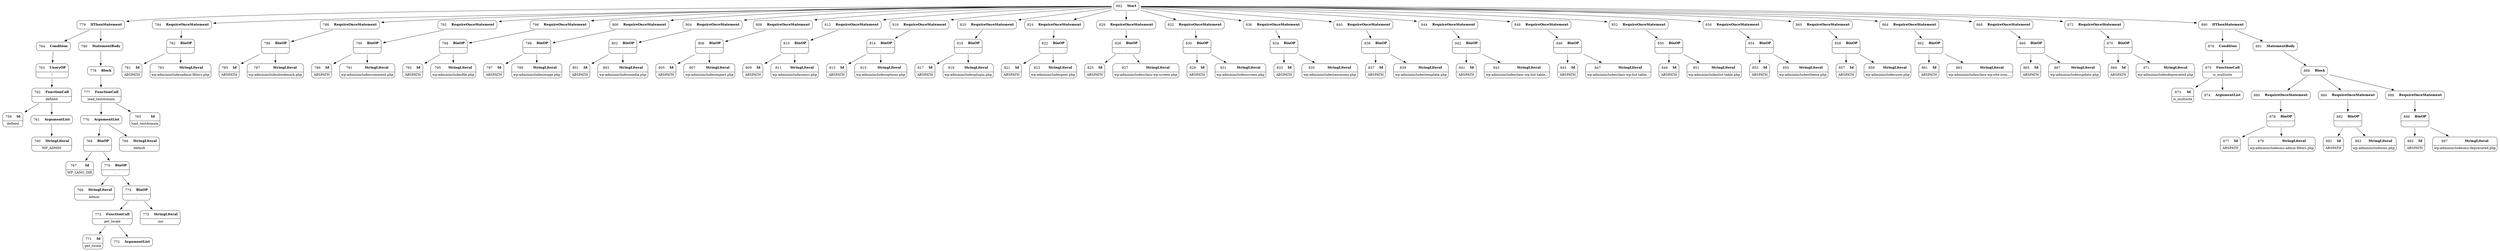 digraph ast {
node [shape=none];
768 [label=<<TABLE border='1' cellspacing='0' cellpadding='10' style='rounded' ><TR><TD border='0'>768</TD><TD border='0'><B>BinOP</B></TD></TR><HR/><TR><TD border='0' cellpadding='5' colspan='2'>.</TD></TR></TABLE>>];
768 -> 767 [weight=2];
768 -> 770 [weight=2];
769 [label=<<TABLE border='1' cellspacing='0' cellpadding='10' style='rounded' ><TR><TD border='0'>769</TD><TD border='0'><B>StringLiteral</B></TD></TR><HR/><TR><TD border='0' cellpadding='5' colspan='2'>admin-</TD></TR></TABLE>>];
770 [label=<<TABLE border='1' cellspacing='0' cellpadding='10' style='rounded' ><TR><TD border='0'>770</TD><TD border='0'><B>BinOP</B></TD></TR><HR/><TR><TD border='0' cellpadding='5' colspan='2'>.</TD></TR></TABLE>>];
770 -> 769 [weight=2];
770 -> 774 [weight=2];
771 [label=<<TABLE border='1' cellspacing='0' cellpadding='10' style='rounded' ><TR><TD border='0'>771</TD><TD border='0'><B>Id</B></TD></TR><HR/><TR><TD border='0' cellpadding='5' colspan='2'>get_locale</TD></TR></TABLE>>];
772 [label=<<TABLE border='1' cellspacing='0' cellpadding='10' style='rounded' ><TR><TD border='0'>772</TD><TD border='0'><B>ArgumentList</B></TD></TR></TABLE>>];
773 [label=<<TABLE border='1' cellspacing='0' cellpadding='10' style='rounded' ><TR><TD border='0'>773</TD><TD border='0'><B>FunctionCall</B></TD></TR><HR/><TR><TD border='0' cellpadding='5' colspan='2'>get_locale</TD></TR></TABLE>>];
773 -> 771 [weight=2];
773 -> 772 [weight=2];
774 [label=<<TABLE border='1' cellspacing='0' cellpadding='10' style='rounded' ><TR><TD border='0'>774</TD><TD border='0'><B>BinOP</B></TD></TR><HR/><TR><TD border='0' cellpadding='5' colspan='2'>.</TD></TR></TABLE>>];
774 -> 773 [weight=2];
774 -> 775 [weight=2];
775 [label=<<TABLE border='1' cellspacing='0' cellpadding='10' style='rounded' ><TR><TD border='0'>775</TD><TD border='0'><B>StringLiteral</B></TD></TR><HR/><TR><TD border='0' cellpadding='5' colspan='2'>.mo</TD></TR></TABLE>>];
776 [label=<<TABLE border='1' cellspacing='0' cellpadding='10' style='rounded' ><TR><TD border='0'>776</TD><TD border='0'><B>ArgumentList</B></TD></TR></TABLE>>];
776 -> 766 [weight=2];
776 -> 768 [weight=2];
777 [label=<<TABLE border='1' cellspacing='0' cellpadding='10' style='rounded' ><TR><TD border='0'>777</TD><TD border='0'><B>FunctionCall</B></TD></TR><HR/><TR><TD border='0' cellpadding='5' colspan='2'>load_textdomain</TD></TR></TABLE>>];
777 -> 765 [weight=2];
777 -> 776 [weight=2];
778 [label=<<TABLE border='1' cellspacing='0' cellpadding='10' style='rounded' ><TR><TD border='0'>778</TD><TD border='0'><B>Block</B></TD></TR></TABLE>>];
778 -> 777 [weight=2];
779 [label=<<TABLE border='1' cellspacing='0' cellpadding='10' style='rounded' ><TR><TD border='0'>779</TD><TD border='0'><B>IfThenStatement</B></TD></TR></TABLE>>];
779 -> 764 [weight=2];
779 -> 780 [weight=2];
780 [label=<<TABLE border='1' cellspacing='0' cellpadding='10' style='rounded' ><TR><TD border='0'>780</TD><TD border='0'><B>StatementBody</B></TD></TR></TABLE>>];
780 -> 778 [weight=2];
781 [label=<<TABLE border='1' cellspacing='0' cellpadding='10' style='rounded' ><TR><TD border='0'>781</TD><TD border='0'><B>Id</B></TD></TR><HR/><TR><TD border='0' cellpadding='5' colspan='2'>ABSPATH</TD></TR></TABLE>>];
782 [label=<<TABLE border='1' cellspacing='0' cellpadding='10' style='rounded' ><TR><TD border='0'>782</TD><TD border='0'><B>BinOP</B></TD></TR><HR/><TR><TD border='0' cellpadding='5' colspan='2'>.</TD></TR></TABLE>>];
782 -> 781 [weight=2];
782 -> 783 [weight=2];
783 [label=<<TABLE border='1' cellspacing='0' cellpadding='10' style='rounded' ><TR><TD border='0'>783</TD><TD border='0'><B>StringLiteral</B></TD></TR><HR/><TR><TD border='0' cellpadding='5' colspan='2'>wp-adminincludesadmin-filters.php</TD></TR></TABLE>>];
784 [label=<<TABLE border='1' cellspacing='0' cellpadding='10' style='rounded' ><TR><TD border='0'>784</TD><TD border='0'><B>RequireOnceStatement</B></TD></TR></TABLE>>];
784 -> 782 [weight=2];
785 [label=<<TABLE border='1' cellspacing='0' cellpadding='10' style='rounded' ><TR><TD border='0'>785</TD><TD border='0'><B>Id</B></TD></TR><HR/><TR><TD border='0' cellpadding='5' colspan='2'>ABSPATH</TD></TR></TABLE>>];
786 [label=<<TABLE border='1' cellspacing='0' cellpadding='10' style='rounded' ><TR><TD border='0'>786</TD><TD border='0'><B>BinOP</B></TD></TR><HR/><TR><TD border='0' cellpadding='5' colspan='2'>.</TD></TR></TABLE>>];
786 -> 785 [weight=2];
786 -> 787 [weight=2];
787 [label=<<TABLE border='1' cellspacing='0' cellpadding='10' style='rounded' ><TR><TD border='0'>787</TD><TD border='0'><B>StringLiteral</B></TD></TR><HR/><TR><TD border='0' cellpadding='5' colspan='2'>wp-adminincludesbookmark.php</TD></TR></TABLE>>];
788 [label=<<TABLE border='1' cellspacing='0' cellpadding='10' style='rounded' ><TR><TD border='0'>788</TD><TD border='0'><B>RequireOnceStatement</B></TD></TR></TABLE>>];
788 -> 786 [weight=2];
789 [label=<<TABLE border='1' cellspacing='0' cellpadding='10' style='rounded' ><TR><TD border='0'>789</TD><TD border='0'><B>Id</B></TD></TR><HR/><TR><TD border='0' cellpadding='5' colspan='2'>ABSPATH</TD></TR></TABLE>>];
790 [label=<<TABLE border='1' cellspacing='0' cellpadding='10' style='rounded' ><TR><TD border='0'>790</TD><TD border='0'><B>BinOP</B></TD></TR><HR/><TR><TD border='0' cellpadding='5' colspan='2'>.</TD></TR></TABLE>>];
790 -> 789 [weight=2];
790 -> 791 [weight=2];
791 [label=<<TABLE border='1' cellspacing='0' cellpadding='10' style='rounded' ><TR><TD border='0'>791</TD><TD border='0'><B>StringLiteral</B></TD></TR><HR/><TR><TD border='0' cellpadding='5' colspan='2'>wp-adminincludescomment.php</TD></TR></TABLE>>];
792 [label=<<TABLE border='1' cellspacing='0' cellpadding='10' style='rounded' ><TR><TD border='0'>792</TD><TD border='0'><B>RequireOnceStatement</B></TD></TR></TABLE>>];
792 -> 790 [weight=2];
793 [label=<<TABLE border='1' cellspacing='0' cellpadding='10' style='rounded' ><TR><TD border='0'>793</TD><TD border='0'><B>Id</B></TD></TR><HR/><TR><TD border='0' cellpadding='5' colspan='2'>ABSPATH</TD></TR></TABLE>>];
794 [label=<<TABLE border='1' cellspacing='0' cellpadding='10' style='rounded' ><TR><TD border='0'>794</TD><TD border='0'><B>BinOP</B></TD></TR><HR/><TR><TD border='0' cellpadding='5' colspan='2'>.</TD></TR></TABLE>>];
794 -> 793 [weight=2];
794 -> 795 [weight=2];
795 [label=<<TABLE border='1' cellspacing='0' cellpadding='10' style='rounded' ><TR><TD border='0'>795</TD><TD border='0'><B>StringLiteral</B></TD></TR><HR/><TR><TD border='0' cellpadding='5' colspan='2'>wp-adminincludesfile.php</TD></TR></TABLE>>];
796 [label=<<TABLE border='1' cellspacing='0' cellpadding='10' style='rounded' ><TR><TD border='0'>796</TD><TD border='0'><B>RequireOnceStatement</B></TD></TR></TABLE>>];
796 -> 794 [weight=2];
797 [label=<<TABLE border='1' cellspacing='0' cellpadding='10' style='rounded' ><TR><TD border='0'>797</TD><TD border='0'><B>Id</B></TD></TR><HR/><TR><TD border='0' cellpadding='5' colspan='2'>ABSPATH</TD></TR></TABLE>>];
798 [label=<<TABLE border='1' cellspacing='0' cellpadding='10' style='rounded' ><TR><TD border='0'>798</TD><TD border='0'><B>BinOP</B></TD></TR><HR/><TR><TD border='0' cellpadding='5' colspan='2'>.</TD></TR></TABLE>>];
798 -> 797 [weight=2];
798 -> 799 [weight=2];
799 [label=<<TABLE border='1' cellspacing='0' cellpadding='10' style='rounded' ><TR><TD border='0'>799</TD><TD border='0'><B>StringLiteral</B></TD></TR><HR/><TR><TD border='0' cellpadding='5' colspan='2'>wp-adminincludesimage.php</TD></TR></TABLE>>];
800 [label=<<TABLE border='1' cellspacing='0' cellpadding='10' style='rounded' ><TR><TD border='0'>800</TD><TD border='0'><B>RequireOnceStatement</B></TD></TR></TABLE>>];
800 -> 798 [weight=2];
801 [label=<<TABLE border='1' cellspacing='0' cellpadding='10' style='rounded' ><TR><TD border='0'>801</TD><TD border='0'><B>Id</B></TD></TR><HR/><TR><TD border='0' cellpadding='5' colspan='2'>ABSPATH</TD></TR></TABLE>>];
802 [label=<<TABLE border='1' cellspacing='0' cellpadding='10' style='rounded' ><TR><TD border='0'>802</TD><TD border='0'><B>BinOP</B></TD></TR><HR/><TR><TD border='0' cellpadding='5' colspan='2'>.</TD></TR></TABLE>>];
802 -> 801 [weight=2];
802 -> 803 [weight=2];
803 [label=<<TABLE border='1' cellspacing='0' cellpadding='10' style='rounded' ><TR><TD border='0'>803</TD><TD border='0'><B>StringLiteral</B></TD></TR><HR/><TR><TD border='0' cellpadding='5' colspan='2'>wp-adminincludesmedia.php</TD></TR></TABLE>>];
804 [label=<<TABLE border='1' cellspacing='0' cellpadding='10' style='rounded' ><TR><TD border='0'>804</TD><TD border='0'><B>RequireOnceStatement</B></TD></TR></TABLE>>];
804 -> 802 [weight=2];
805 [label=<<TABLE border='1' cellspacing='0' cellpadding='10' style='rounded' ><TR><TD border='0'>805</TD><TD border='0'><B>Id</B></TD></TR><HR/><TR><TD border='0' cellpadding='5' colspan='2'>ABSPATH</TD></TR></TABLE>>];
806 [label=<<TABLE border='1' cellspacing='0' cellpadding='10' style='rounded' ><TR><TD border='0'>806</TD><TD border='0'><B>BinOP</B></TD></TR><HR/><TR><TD border='0' cellpadding='5' colspan='2'>.</TD></TR></TABLE>>];
806 -> 805 [weight=2];
806 -> 807 [weight=2];
807 [label=<<TABLE border='1' cellspacing='0' cellpadding='10' style='rounded' ><TR><TD border='0'>807</TD><TD border='0'><B>StringLiteral</B></TD></TR><HR/><TR><TD border='0' cellpadding='5' colspan='2'>wp-adminincludesimport.php</TD></TR></TABLE>>];
808 [label=<<TABLE border='1' cellspacing='0' cellpadding='10' style='rounded' ><TR><TD border='0'>808</TD><TD border='0'><B>RequireOnceStatement</B></TD></TR></TABLE>>];
808 -> 806 [weight=2];
809 [label=<<TABLE border='1' cellspacing='0' cellpadding='10' style='rounded' ><TR><TD border='0'>809</TD><TD border='0'><B>Id</B></TD></TR><HR/><TR><TD border='0' cellpadding='5' colspan='2'>ABSPATH</TD></TR></TABLE>>];
810 [label=<<TABLE border='1' cellspacing='0' cellpadding='10' style='rounded' ><TR><TD border='0'>810</TD><TD border='0'><B>BinOP</B></TD></TR><HR/><TR><TD border='0' cellpadding='5' colspan='2'>.</TD></TR></TABLE>>];
810 -> 809 [weight=2];
810 -> 811 [weight=2];
811 [label=<<TABLE border='1' cellspacing='0' cellpadding='10' style='rounded' ><TR><TD border='0'>811</TD><TD border='0'><B>StringLiteral</B></TD></TR><HR/><TR><TD border='0' cellpadding='5' colspan='2'>wp-adminincludesmisc.php</TD></TR></TABLE>>];
812 [label=<<TABLE border='1' cellspacing='0' cellpadding='10' style='rounded' ><TR><TD border='0'>812</TD><TD border='0'><B>RequireOnceStatement</B></TD></TR></TABLE>>];
812 -> 810 [weight=2];
813 [label=<<TABLE border='1' cellspacing='0' cellpadding='10' style='rounded' ><TR><TD border='0'>813</TD><TD border='0'><B>Id</B></TD></TR><HR/><TR><TD border='0' cellpadding='5' colspan='2'>ABSPATH</TD></TR></TABLE>>];
814 [label=<<TABLE border='1' cellspacing='0' cellpadding='10' style='rounded' ><TR><TD border='0'>814</TD><TD border='0'><B>BinOP</B></TD></TR><HR/><TR><TD border='0' cellpadding='5' colspan='2'>.</TD></TR></TABLE>>];
814 -> 813 [weight=2];
814 -> 815 [weight=2];
815 [label=<<TABLE border='1' cellspacing='0' cellpadding='10' style='rounded' ><TR><TD border='0'>815</TD><TD border='0'><B>StringLiteral</B></TD></TR><HR/><TR><TD border='0' cellpadding='5' colspan='2'>wp-adminincludesoptions.php</TD></TR></TABLE>>];
816 [label=<<TABLE border='1' cellspacing='0' cellpadding='10' style='rounded' ><TR><TD border='0'>816</TD><TD border='0'><B>RequireOnceStatement</B></TD></TR></TABLE>>];
816 -> 814 [weight=2];
817 [label=<<TABLE border='1' cellspacing='0' cellpadding='10' style='rounded' ><TR><TD border='0'>817</TD><TD border='0'><B>Id</B></TD></TR><HR/><TR><TD border='0' cellpadding='5' colspan='2'>ABSPATH</TD></TR></TABLE>>];
818 [label=<<TABLE border='1' cellspacing='0' cellpadding='10' style='rounded' ><TR><TD border='0'>818</TD><TD border='0'><B>BinOP</B></TD></TR><HR/><TR><TD border='0' cellpadding='5' colspan='2'>.</TD></TR></TABLE>>];
818 -> 817 [weight=2];
818 -> 819 [weight=2];
819 [label=<<TABLE border='1' cellspacing='0' cellpadding='10' style='rounded' ><TR><TD border='0'>819</TD><TD border='0'><B>StringLiteral</B></TD></TR><HR/><TR><TD border='0' cellpadding='5' colspan='2'>wp-adminincludesplugin.php</TD></TR></TABLE>>];
820 [label=<<TABLE border='1' cellspacing='0' cellpadding='10' style='rounded' ><TR><TD border='0'>820</TD><TD border='0'><B>RequireOnceStatement</B></TD></TR></TABLE>>];
820 -> 818 [weight=2];
821 [label=<<TABLE border='1' cellspacing='0' cellpadding='10' style='rounded' ><TR><TD border='0'>821</TD><TD border='0'><B>Id</B></TD></TR><HR/><TR><TD border='0' cellpadding='5' colspan='2'>ABSPATH</TD></TR></TABLE>>];
822 [label=<<TABLE border='1' cellspacing='0' cellpadding='10' style='rounded' ><TR><TD border='0'>822</TD><TD border='0'><B>BinOP</B></TD></TR><HR/><TR><TD border='0' cellpadding='5' colspan='2'>.</TD></TR></TABLE>>];
822 -> 821 [weight=2];
822 -> 823 [weight=2];
823 [label=<<TABLE border='1' cellspacing='0' cellpadding='10' style='rounded' ><TR><TD border='0'>823</TD><TD border='0'><B>StringLiteral</B></TD></TR><HR/><TR><TD border='0' cellpadding='5' colspan='2'>wp-adminincludespost.php</TD></TR></TABLE>>];
824 [label=<<TABLE border='1' cellspacing='0' cellpadding='10' style='rounded' ><TR><TD border='0'>824</TD><TD border='0'><B>RequireOnceStatement</B></TD></TR></TABLE>>];
824 -> 822 [weight=2];
825 [label=<<TABLE border='1' cellspacing='0' cellpadding='10' style='rounded' ><TR><TD border='0'>825</TD><TD border='0'><B>Id</B></TD></TR><HR/><TR><TD border='0' cellpadding='5' colspan='2'>ABSPATH</TD></TR></TABLE>>];
826 [label=<<TABLE border='1' cellspacing='0' cellpadding='10' style='rounded' ><TR><TD border='0'>826</TD><TD border='0'><B>BinOP</B></TD></TR><HR/><TR><TD border='0' cellpadding='5' colspan='2'>.</TD></TR></TABLE>>];
826 -> 825 [weight=2];
826 -> 827 [weight=2];
827 [label=<<TABLE border='1' cellspacing='0' cellpadding='10' style='rounded' ><TR><TD border='0'>827</TD><TD border='0'><B>StringLiteral</B></TD></TR><HR/><TR><TD border='0' cellpadding='5' colspan='2'>wp-adminincludesclass-wp-screen.php</TD></TR></TABLE>>];
828 [label=<<TABLE border='1' cellspacing='0' cellpadding='10' style='rounded' ><TR><TD border='0'>828</TD><TD border='0'><B>RequireOnceStatement</B></TD></TR></TABLE>>];
828 -> 826 [weight=2];
829 [label=<<TABLE border='1' cellspacing='0' cellpadding='10' style='rounded' ><TR><TD border='0'>829</TD><TD border='0'><B>Id</B></TD></TR><HR/><TR><TD border='0' cellpadding='5' colspan='2'>ABSPATH</TD></TR></TABLE>>];
830 [label=<<TABLE border='1' cellspacing='0' cellpadding='10' style='rounded' ><TR><TD border='0'>830</TD><TD border='0'><B>BinOP</B></TD></TR><HR/><TR><TD border='0' cellpadding='5' colspan='2'>.</TD></TR></TABLE>>];
830 -> 829 [weight=2];
830 -> 831 [weight=2];
831 [label=<<TABLE border='1' cellspacing='0' cellpadding='10' style='rounded' ><TR><TD border='0'>831</TD><TD border='0'><B>StringLiteral</B></TD></TR><HR/><TR><TD border='0' cellpadding='5' colspan='2'>wp-adminincludesscreen.php</TD></TR></TABLE>>];
832 [label=<<TABLE border='1' cellspacing='0' cellpadding='10' style='rounded' ><TR><TD border='0'>832</TD><TD border='0'><B>RequireOnceStatement</B></TD></TR></TABLE>>];
832 -> 830 [weight=2];
833 [label=<<TABLE border='1' cellspacing='0' cellpadding='10' style='rounded' ><TR><TD border='0'>833</TD><TD border='0'><B>Id</B></TD></TR><HR/><TR><TD border='0' cellpadding='5' colspan='2'>ABSPATH</TD></TR></TABLE>>];
834 [label=<<TABLE border='1' cellspacing='0' cellpadding='10' style='rounded' ><TR><TD border='0'>834</TD><TD border='0'><B>BinOP</B></TD></TR><HR/><TR><TD border='0' cellpadding='5' colspan='2'>.</TD></TR></TABLE>>];
834 -> 833 [weight=2];
834 -> 835 [weight=2];
835 [label=<<TABLE border='1' cellspacing='0' cellpadding='10' style='rounded' ><TR><TD border='0'>835</TD><TD border='0'><B>StringLiteral</B></TD></TR><HR/><TR><TD border='0' cellpadding='5' colspan='2'>wp-adminincludestaxonomy.php</TD></TR></TABLE>>];
836 [label=<<TABLE border='1' cellspacing='0' cellpadding='10' style='rounded' ><TR><TD border='0'>836</TD><TD border='0'><B>RequireOnceStatement</B></TD></TR></TABLE>>];
836 -> 834 [weight=2];
837 [label=<<TABLE border='1' cellspacing='0' cellpadding='10' style='rounded' ><TR><TD border='0'>837</TD><TD border='0'><B>Id</B></TD></TR><HR/><TR><TD border='0' cellpadding='5' colspan='2'>ABSPATH</TD></TR></TABLE>>];
838 [label=<<TABLE border='1' cellspacing='0' cellpadding='10' style='rounded' ><TR><TD border='0'>838</TD><TD border='0'><B>BinOP</B></TD></TR><HR/><TR><TD border='0' cellpadding='5' colspan='2'>.</TD></TR></TABLE>>];
838 -> 837 [weight=2];
838 -> 839 [weight=2];
839 [label=<<TABLE border='1' cellspacing='0' cellpadding='10' style='rounded' ><TR><TD border='0'>839</TD><TD border='0'><B>StringLiteral</B></TD></TR><HR/><TR><TD border='0' cellpadding='5' colspan='2'>wp-adminincludestemplate.php</TD></TR></TABLE>>];
840 [label=<<TABLE border='1' cellspacing='0' cellpadding='10' style='rounded' ><TR><TD border='0'>840</TD><TD border='0'><B>RequireOnceStatement</B></TD></TR></TABLE>>];
840 -> 838 [weight=2];
841 [label=<<TABLE border='1' cellspacing='0' cellpadding='10' style='rounded' ><TR><TD border='0'>841</TD><TD border='0'><B>Id</B></TD></TR><HR/><TR><TD border='0' cellpadding='5' colspan='2'>ABSPATH</TD></TR></TABLE>>];
842 [label=<<TABLE border='1' cellspacing='0' cellpadding='10' style='rounded' ><TR><TD border='0'>842</TD><TD border='0'><B>BinOP</B></TD></TR><HR/><TR><TD border='0' cellpadding='5' colspan='2'>.</TD></TR></TABLE>>];
842 -> 841 [weight=2];
842 -> 843 [weight=2];
843 [label=<<TABLE border='1' cellspacing='0' cellpadding='10' style='rounded' ><TR><TD border='0'>843</TD><TD border='0'><B>StringLiteral</B></TD></TR><HR/><TR><TD border='0' cellpadding='5' colspan='2'>wp-adminincludesclass-wp-list-table...</TD></TR></TABLE>>];
844 [label=<<TABLE border='1' cellspacing='0' cellpadding='10' style='rounded' ><TR><TD border='0'>844</TD><TD border='0'><B>RequireOnceStatement</B></TD></TR></TABLE>>];
844 -> 842 [weight=2];
845 [label=<<TABLE border='1' cellspacing='0' cellpadding='10' style='rounded' ><TR><TD border='0'>845</TD><TD border='0'><B>Id</B></TD></TR><HR/><TR><TD border='0' cellpadding='5' colspan='2'>ABSPATH</TD></TR></TABLE>>];
846 [label=<<TABLE border='1' cellspacing='0' cellpadding='10' style='rounded' ><TR><TD border='0'>846</TD><TD border='0'><B>BinOP</B></TD></TR><HR/><TR><TD border='0' cellpadding='5' colspan='2'>.</TD></TR></TABLE>>];
846 -> 845 [weight=2];
846 -> 847 [weight=2];
847 [label=<<TABLE border='1' cellspacing='0' cellpadding='10' style='rounded' ><TR><TD border='0'>847</TD><TD border='0'><B>StringLiteral</B></TD></TR><HR/><TR><TD border='0' cellpadding='5' colspan='2'>wp-adminincludesclass-wp-list-table...</TD></TR></TABLE>>];
848 [label=<<TABLE border='1' cellspacing='0' cellpadding='10' style='rounded' ><TR><TD border='0'>848</TD><TD border='0'><B>RequireOnceStatement</B></TD></TR></TABLE>>];
848 -> 846 [weight=2];
849 [label=<<TABLE border='1' cellspacing='0' cellpadding='10' style='rounded' ><TR><TD border='0'>849</TD><TD border='0'><B>Id</B></TD></TR><HR/><TR><TD border='0' cellpadding='5' colspan='2'>ABSPATH</TD></TR></TABLE>>];
850 [label=<<TABLE border='1' cellspacing='0' cellpadding='10' style='rounded' ><TR><TD border='0'>850</TD><TD border='0'><B>BinOP</B></TD></TR><HR/><TR><TD border='0' cellpadding='5' colspan='2'>.</TD></TR></TABLE>>];
850 -> 849 [weight=2];
850 -> 851 [weight=2];
851 [label=<<TABLE border='1' cellspacing='0' cellpadding='10' style='rounded' ><TR><TD border='0'>851</TD><TD border='0'><B>StringLiteral</B></TD></TR><HR/><TR><TD border='0' cellpadding='5' colspan='2'>wp-adminincludeslist-table.php</TD></TR></TABLE>>];
852 [label=<<TABLE border='1' cellspacing='0' cellpadding='10' style='rounded' ><TR><TD border='0'>852</TD><TD border='0'><B>RequireOnceStatement</B></TD></TR></TABLE>>];
852 -> 850 [weight=2];
853 [label=<<TABLE border='1' cellspacing='0' cellpadding='10' style='rounded' ><TR><TD border='0'>853</TD><TD border='0'><B>Id</B></TD></TR><HR/><TR><TD border='0' cellpadding='5' colspan='2'>ABSPATH</TD></TR></TABLE>>];
854 [label=<<TABLE border='1' cellspacing='0' cellpadding='10' style='rounded' ><TR><TD border='0'>854</TD><TD border='0'><B>BinOP</B></TD></TR><HR/><TR><TD border='0' cellpadding='5' colspan='2'>.</TD></TR></TABLE>>];
854 -> 853 [weight=2];
854 -> 855 [weight=2];
855 [label=<<TABLE border='1' cellspacing='0' cellpadding='10' style='rounded' ><TR><TD border='0'>855</TD><TD border='0'><B>StringLiteral</B></TD></TR><HR/><TR><TD border='0' cellpadding='5' colspan='2'>wp-adminincludestheme.php</TD></TR></TABLE>>];
856 [label=<<TABLE border='1' cellspacing='0' cellpadding='10' style='rounded' ><TR><TD border='0'>856</TD><TD border='0'><B>RequireOnceStatement</B></TD></TR></TABLE>>];
856 -> 854 [weight=2];
857 [label=<<TABLE border='1' cellspacing='0' cellpadding='10' style='rounded' ><TR><TD border='0'>857</TD><TD border='0'><B>Id</B></TD></TR><HR/><TR><TD border='0' cellpadding='5' colspan='2'>ABSPATH</TD></TR></TABLE>>];
858 [label=<<TABLE border='1' cellspacing='0' cellpadding='10' style='rounded' ><TR><TD border='0'>858</TD><TD border='0'><B>BinOP</B></TD></TR><HR/><TR><TD border='0' cellpadding='5' colspan='2'>.</TD></TR></TABLE>>];
858 -> 857 [weight=2];
858 -> 859 [weight=2];
859 [label=<<TABLE border='1' cellspacing='0' cellpadding='10' style='rounded' ><TR><TD border='0'>859</TD><TD border='0'><B>StringLiteral</B></TD></TR><HR/><TR><TD border='0' cellpadding='5' colspan='2'>wp-adminincludesuser.php</TD></TR></TABLE>>];
860 [label=<<TABLE border='1' cellspacing='0' cellpadding='10' style='rounded' ><TR><TD border='0'>860</TD><TD border='0'><B>RequireOnceStatement</B></TD></TR></TABLE>>];
860 -> 858 [weight=2];
861 [label=<<TABLE border='1' cellspacing='0' cellpadding='10' style='rounded' ><TR><TD border='0'>861</TD><TD border='0'><B>Id</B></TD></TR><HR/><TR><TD border='0' cellpadding='5' colspan='2'>ABSPATH</TD></TR></TABLE>>];
862 [label=<<TABLE border='1' cellspacing='0' cellpadding='10' style='rounded' ><TR><TD border='0'>862</TD><TD border='0'><B>BinOP</B></TD></TR><HR/><TR><TD border='0' cellpadding='5' colspan='2'>.</TD></TR></TABLE>>];
862 -> 861 [weight=2];
862 -> 863 [weight=2];
863 [label=<<TABLE border='1' cellspacing='0' cellpadding='10' style='rounded' ><TR><TD border='0'>863</TD><TD border='0'><B>StringLiteral</B></TD></TR><HR/><TR><TD border='0' cellpadding='5' colspan='2'>wp-adminincludesclass-wp-site-icon....</TD></TR></TABLE>>];
864 [label=<<TABLE border='1' cellspacing='0' cellpadding='10' style='rounded' ><TR><TD border='0'>864</TD><TD border='0'><B>RequireOnceStatement</B></TD></TR></TABLE>>];
864 -> 862 [weight=2];
865 [label=<<TABLE border='1' cellspacing='0' cellpadding='10' style='rounded' ><TR><TD border='0'>865</TD><TD border='0'><B>Id</B></TD></TR><HR/><TR><TD border='0' cellpadding='5' colspan='2'>ABSPATH</TD></TR></TABLE>>];
866 [label=<<TABLE border='1' cellspacing='0' cellpadding='10' style='rounded' ><TR><TD border='0'>866</TD><TD border='0'><B>BinOP</B></TD></TR><HR/><TR><TD border='0' cellpadding='5' colspan='2'>.</TD></TR></TABLE>>];
866 -> 865 [weight=2];
866 -> 867 [weight=2];
867 [label=<<TABLE border='1' cellspacing='0' cellpadding='10' style='rounded' ><TR><TD border='0'>867</TD><TD border='0'><B>StringLiteral</B></TD></TR><HR/><TR><TD border='0' cellpadding='5' colspan='2'>wp-adminincludesupdate.php</TD></TR></TABLE>>];
868 [label=<<TABLE border='1' cellspacing='0' cellpadding='10' style='rounded' ><TR><TD border='0'>868</TD><TD border='0'><B>RequireOnceStatement</B></TD></TR></TABLE>>];
868 -> 866 [weight=2];
869 [label=<<TABLE border='1' cellspacing='0' cellpadding='10' style='rounded' ><TR><TD border='0'>869</TD><TD border='0'><B>Id</B></TD></TR><HR/><TR><TD border='0' cellpadding='5' colspan='2'>ABSPATH</TD></TR></TABLE>>];
870 [label=<<TABLE border='1' cellspacing='0' cellpadding='10' style='rounded' ><TR><TD border='0'>870</TD><TD border='0'><B>BinOP</B></TD></TR><HR/><TR><TD border='0' cellpadding='5' colspan='2'>.</TD></TR></TABLE>>];
870 -> 869 [weight=2];
870 -> 871 [weight=2];
871 [label=<<TABLE border='1' cellspacing='0' cellpadding='10' style='rounded' ><TR><TD border='0'>871</TD><TD border='0'><B>StringLiteral</B></TD></TR><HR/><TR><TD border='0' cellpadding='5' colspan='2'>wp-adminincludesdeprecated.php</TD></TR></TABLE>>];
872 [label=<<TABLE border='1' cellspacing='0' cellpadding='10' style='rounded' ><TR><TD border='0'>872</TD><TD border='0'><B>RequireOnceStatement</B></TD></TR></TABLE>>];
872 -> 870 [weight=2];
873 [label=<<TABLE border='1' cellspacing='0' cellpadding='10' style='rounded' ><TR><TD border='0'>873</TD><TD border='0'><B>Id</B></TD></TR><HR/><TR><TD border='0' cellpadding='5' colspan='2'>is_multisite</TD></TR></TABLE>>];
874 [label=<<TABLE border='1' cellspacing='0' cellpadding='10' style='rounded' ><TR><TD border='0'>874</TD><TD border='0'><B>ArgumentList</B></TD></TR></TABLE>>];
875 [label=<<TABLE border='1' cellspacing='0' cellpadding='10' style='rounded' ><TR><TD border='0'>875</TD><TD border='0'><B>FunctionCall</B></TD></TR><HR/><TR><TD border='0' cellpadding='5' colspan='2'>is_multisite</TD></TR></TABLE>>];
875 -> 873 [weight=2];
875 -> 874 [weight=2];
876 [label=<<TABLE border='1' cellspacing='0' cellpadding='10' style='rounded' ><TR><TD border='0'>876</TD><TD border='0'><B>Condition</B></TD></TR></TABLE>>];
876 -> 875 [weight=2];
877 [label=<<TABLE border='1' cellspacing='0' cellpadding='10' style='rounded' ><TR><TD border='0'>877</TD><TD border='0'><B>Id</B></TD></TR><HR/><TR><TD border='0' cellpadding='5' colspan='2'>ABSPATH</TD></TR></TABLE>>];
878 [label=<<TABLE border='1' cellspacing='0' cellpadding='10' style='rounded' ><TR><TD border='0'>878</TD><TD border='0'><B>BinOP</B></TD></TR><HR/><TR><TD border='0' cellpadding='5' colspan='2'>.</TD></TR></TABLE>>];
878 -> 877 [weight=2];
878 -> 879 [weight=2];
879 [label=<<TABLE border='1' cellspacing='0' cellpadding='10' style='rounded' ><TR><TD border='0'>879</TD><TD border='0'><B>StringLiteral</B></TD></TR><HR/><TR><TD border='0' cellpadding='5' colspan='2'>wp-adminincludesms-admin-filters.php</TD></TR></TABLE>>];
880 [label=<<TABLE border='1' cellspacing='0' cellpadding='10' style='rounded' ><TR><TD border='0'>880</TD><TD border='0'><B>RequireOnceStatement</B></TD></TR></TABLE>>];
880 -> 878 [weight=2];
881 [label=<<TABLE border='1' cellspacing='0' cellpadding='10' style='rounded' ><TR><TD border='0'>881</TD><TD border='0'><B>Id</B></TD></TR><HR/><TR><TD border='0' cellpadding='5' colspan='2'>ABSPATH</TD></TR></TABLE>>];
882 [label=<<TABLE border='1' cellspacing='0' cellpadding='10' style='rounded' ><TR><TD border='0'>882</TD><TD border='0'><B>BinOP</B></TD></TR><HR/><TR><TD border='0' cellpadding='5' colspan='2'>.</TD></TR></TABLE>>];
882 -> 881 [weight=2];
882 -> 883 [weight=2];
883 [label=<<TABLE border='1' cellspacing='0' cellpadding='10' style='rounded' ><TR><TD border='0'>883</TD><TD border='0'><B>StringLiteral</B></TD></TR><HR/><TR><TD border='0' cellpadding='5' colspan='2'>wp-adminincludesms.php</TD></TR></TABLE>>];
884 [label=<<TABLE border='1' cellspacing='0' cellpadding='10' style='rounded' ><TR><TD border='0'>884</TD><TD border='0'><B>RequireOnceStatement</B></TD></TR></TABLE>>];
884 -> 882 [weight=2];
885 [label=<<TABLE border='1' cellspacing='0' cellpadding='10' style='rounded' ><TR><TD border='0'>885</TD><TD border='0'><B>Id</B></TD></TR><HR/><TR><TD border='0' cellpadding='5' colspan='2'>ABSPATH</TD></TR></TABLE>>];
886 [label=<<TABLE border='1' cellspacing='0' cellpadding='10' style='rounded' ><TR><TD border='0'>886</TD><TD border='0'><B>BinOP</B></TD></TR><HR/><TR><TD border='0' cellpadding='5' colspan='2'>.</TD></TR></TABLE>>];
886 -> 885 [weight=2];
886 -> 887 [weight=2];
887 [label=<<TABLE border='1' cellspacing='0' cellpadding='10' style='rounded' ><TR><TD border='0'>887</TD><TD border='0'><B>StringLiteral</B></TD></TR><HR/><TR><TD border='0' cellpadding='5' colspan='2'>wp-adminincludesms-deprecated.php</TD></TR></TABLE>>];
888 [label=<<TABLE border='1' cellspacing='0' cellpadding='10' style='rounded' ><TR><TD border='0'>888</TD><TD border='0'><B>RequireOnceStatement</B></TD></TR></TABLE>>];
888 -> 886 [weight=2];
889 [label=<<TABLE border='1' cellspacing='0' cellpadding='10' style='rounded' ><TR><TD border='0'>889</TD><TD border='0'><B>Block</B></TD></TR></TABLE>>];
889 -> 880 [weight=2];
889 -> 884 [weight=2];
889 -> 888 [weight=2];
890 [label=<<TABLE border='1' cellspacing='0' cellpadding='10' style='rounded' ><TR><TD border='0'>890</TD><TD border='0'><B>IfThenStatement</B></TD></TR></TABLE>>];
890 -> 876 [weight=2];
890 -> 891 [weight=2];
891 [label=<<TABLE border='1' cellspacing='0' cellpadding='10' style='rounded' ><TR><TD border='0'>891</TD><TD border='0'><B>StatementBody</B></TD></TR></TABLE>>];
891 -> 889 [weight=2];
892 [label=<<TABLE border='1' cellspacing='0' cellpadding='10' style='rounded' ><TR><TD border='0'>892</TD><TD border='0'><B>Start</B></TD></TR></TABLE>>];
892 -> 779 [weight=2];
892 -> 784 [weight=2];
892 -> 788 [weight=2];
892 -> 792 [weight=2];
892 -> 796 [weight=2];
892 -> 800 [weight=2];
892 -> 804 [weight=2];
892 -> 808 [weight=2];
892 -> 812 [weight=2];
892 -> 816 [weight=2];
892 -> 820 [weight=2];
892 -> 824 [weight=2];
892 -> 828 [weight=2];
892 -> 832 [weight=2];
892 -> 836 [weight=2];
892 -> 840 [weight=2];
892 -> 844 [weight=2];
892 -> 848 [weight=2];
892 -> 852 [weight=2];
892 -> 856 [weight=2];
892 -> 860 [weight=2];
892 -> 864 [weight=2];
892 -> 868 [weight=2];
892 -> 872 [weight=2];
892 -> 890 [weight=2];
759 [label=<<TABLE border='1' cellspacing='0' cellpadding='10' style='rounded' ><TR><TD border='0'>759</TD><TD border='0'><B>Id</B></TD></TR><HR/><TR><TD border='0' cellpadding='5' colspan='2'>defined</TD></TR></TABLE>>];
760 [label=<<TABLE border='1' cellspacing='0' cellpadding='10' style='rounded' ><TR><TD border='0'>760</TD><TD border='0'><B>StringLiteral</B></TD></TR><HR/><TR><TD border='0' cellpadding='5' colspan='2'>WP_ADMIN</TD></TR></TABLE>>];
761 [label=<<TABLE border='1' cellspacing='0' cellpadding='10' style='rounded' ><TR><TD border='0'>761</TD><TD border='0'><B>ArgumentList</B></TD></TR></TABLE>>];
761 -> 760 [weight=2];
762 [label=<<TABLE border='1' cellspacing='0' cellpadding='10' style='rounded' ><TR><TD border='0'>762</TD><TD border='0'><B>FunctionCall</B></TD></TR><HR/><TR><TD border='0' cellpadding='5' colspan='2'>defined</TD></TR></TABLE>>];
762 -> 759 [weight=2];
762 -> 761 [weight=2];
763 [label=<<TABLE border='1' cellspacing='0' cellpadding='10' style='rounded' ><TR><TD border='0'>763</TD><TD border='0'><B>UnaryOP</B></TD></TR><HR/><TR><TD border='0' cellpadding='5' colspan='2'>!</TD></TR></TABLE>>];
763 -> 762 [weight=2];
764 [label=<<TABLE border='1' cellspacing='0' cellpadding='10' style='rounded' ><TR><TD border='0'>764</TD><TD border='0'><B>Condition</B></TD></TR></TABLE>>];
764 -> 763 [weight=2];
765 [label=<<TABLE border='1' cellspacing='0' cellpadding='10' style='rounded' ><TR><TD border='0'>765</TD><TD border='0'><B>Id</B></TD></TR><HR/><TR><TD border='0' cellpadding='5' colspan='2'>load_textdomain</TD></TR></TABLE>>];
766 [label=<<TABLE border='1' cellspacing='0' cellpadding='10' style='rounded' ><TR><TD border='0'>766</TD><TD border='0'><B>StringLiteral</B></TD></TR><HR/><TR><TD border='0' cellpadding='5' colspan='2'>default</TD></TR></TABLE>>];
767 [label=<<TABLE border='1' cellspacing='0' cellpadding='10' style='rounded' ><TR><TD border='0'>767</TD><TD border='0'><B>Id</B></TD></TR><HR/><TR><TD border='0' cellpadding='5' colspan='2'>WP_LANG_DIR</TD></TR></TABLE>>];
}

